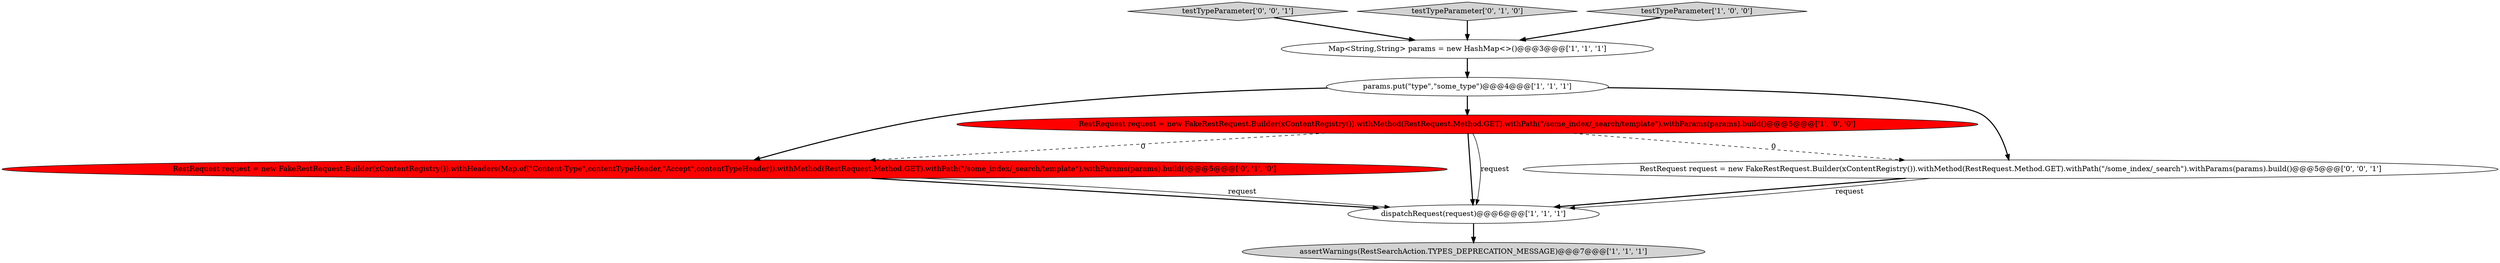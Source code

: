 digraph {
7 [style = filled, label = "RestRequest request = new FakeRestRequest.Builder(xContentRegistry()).withHeaders(Map.of(\"Content-Type\",contentTypeHeader,\"Accept\",contentTypeHeader)).withMethod(RestRequest.Method.GET).withPath(\"/some_index/_search/template\").withParams(params).build()@@@5@@@['0', '1', '0']", fillcolor = red, shape = ellipse image = "AAA1AAABBB2BBB"];
4 [style = filled, label = "RestRequest request = new FakeRestRequest.Builder(xContentRegistry()).withMethod(RestRequest.Method.GET).withPath(\"/some_index/_search/template\").withParams(params).build()@@@5@@@['1', '0', '0']", fillcolor = red, shape = ellipse image = "AAA1AAABBB1BBB"];
1 [style = filled, label = "Map<String,String> params = new HashMap<>()@@@3@@@['1', '1', '1']", fillcolor = white, shape = ellipse image = "AAA0AAABBB1BBB"];
8 [style = filled, label = "testTypeParameter['0', '0', '1']", fillcolor = lightgray, shape = diamond image = "AAA0AAABBB3BBB"];
5 [style = filled, label = "dispatchRequest(request)@@@6@@@['1', '1', '1']", fillcolor = white, shape = ellipse image = "AAA0AAABBB1BBB"];
2 [style = filled, label = "assertWarnings(RestSearchAction.TYPES_DEPRECATION_MESSAGE)@@@7@@@['1', '1', '1']", fillcolor = lightgray, shape = ellipse image = "AAA0AAABBB1BBB"];
3 [style = filled, label = "params.put(\"type\",\"some_type\")@@@4@@@['1', '1', '1']", fillcolor = white, shape = ellipse image = "AAA0AAABBB1BBB"];
6 [style = filled, label = "testTypeParameter['0', '1', '0']", fillcolor = lightgray, shape = diamond image = "AAA0AAABBB2BBB"];
9 [style = filled, label = "RestRequest request = new FakeRestRequest.Builder(xContentRegistry()).withMethod(RestRequest.Method.GET).withPath(\"/some_index/_search\").withParams(params).build()@@@5@@@['0', '0', '1']", fillcolor = white, shape = ellipse image = "AAA0AAABBB3BBB"];
0 [style = filled, label = "testTypeParameter['1', '0', '0']", fillcolor = lightgray, shape = diamond image = "AAA0AAABBB1BBB"];
1->3 [style = bold, label=""];
3->9 [style = bold, label=""];
9->5 [style = bold, label=""];
6->1 [style = bold, label=""];
8->1 [style = bold, label=""];
9->5 [style = solid, label="request"];
5->2 [style = bold, label=""];
7->5 [style = bold, label=""];
4->9 [style = dashed, label="0"];
3->7 [style = bold, label=""];
7->5 [style = solid, label="request"];
4->7 [style = dashed, label="0"];
4->5 [style = bold, label=""];
3->4 [style = bold, label=""];
0->1 [style = bold, label=""];
4->5 [style = solid, label="request"];
}
